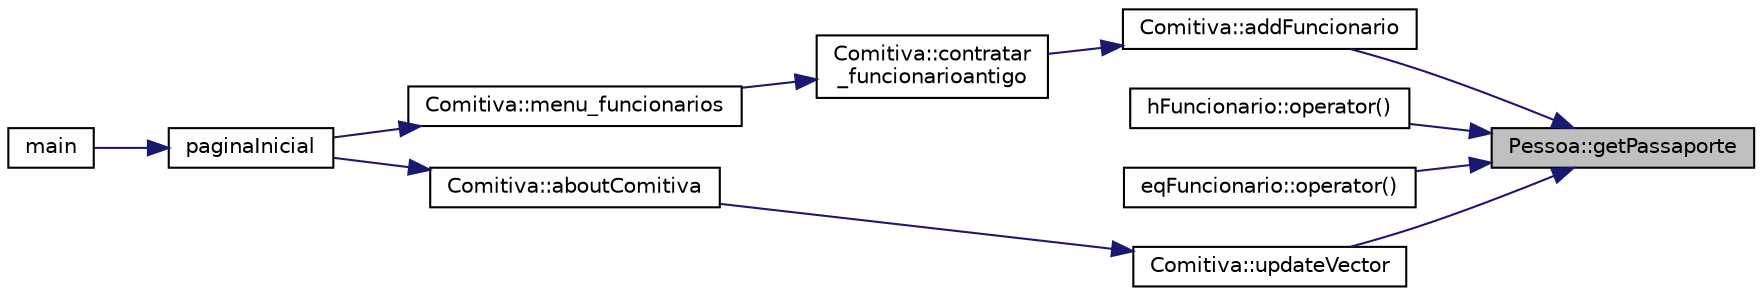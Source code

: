 digraph "Pessoa::getPassaporte"
{
 // LATEX_PDF_SIZE
  edge [fontname="Helvetica",fontsize="10",labelfontname="Helvetica",labelfontsize="10"];
  node [fontname="Helvetica",fontsize="10",shape=record];
  rankdir="RL";
  Node1 [label="Pessoa::getPassaporte",height=0.2,width=0.4,color="black", fillcolor="grey75", style="filled", fontcolor="black",tooltip="Retorna o número de passaporte da Pessoa."];
  Node1 -> Node2 [dir="back",color="midnightblue",fontsize="10",style="solid",fontname="Helvetica"];
  Node2 [label="Comitiva::addFuncionario",height=0.2,width=0.4,color="black", fillcolor="white", style="filled",URL="$class_comitiva.html#a248cb71f1620b15c5063e26033947c5c",tooltip="Esta função adiciona um staff do vetor \"pessoas\", atualizando o ficheiro antes de retornar true."];
  Node2 -> Node3 [dir="back",color="midnightblue",fontsize="10",style="solid",fontname="Helvetica"];
  Node3 [label="Comitiva::contratar\l_funcionarioantigo",height=0.2,width=0.4,color="black", fillcolor="white", style="filled",URL="$class_comitiva.html#a506f42d98eec72ededb075b26c10b609",tooltip="Esta função remove um funcionario antigo do ficheiro (staffantigos.txt), adicionando aos funcionarios..."];
  Node3 -> Node4 [dir="back",color="midnightblue",fontsize="10",style="solid",fontname="Helvetica"];
  Node4 [label="Comitiva::menu_funcionarios",height=0.2,width=0.4,color="black", fillcolor="white", style="filled",URL="$class_comitiva.html#aeef0ddc5e27ecc05d29a62ade8bc6607",tooltip="Mostra o menu para operacoes de funcionarios que podem ser feitas."];
  Node4 -> Node5 [dir="back",color="midnightblue",fontsize="10",style="solid",fontname="Helvetica"];
  Node5 [label="paginaInicial",height=0.2,width=0.4,color="black", fillcolor="white", style="filled",URL="$menu_8h.html#a96dac07912e4edb4cb4e758e0130cf0d",tooltip="Esta função é o página inicial do programa. Todos os objetivos do projeto se fazem dentro desta funçã..."];
  Node5 -> Node6 [dir="back",color="midnightblue",fontsize="10",style="solid",fontname="Helvetica"];
  Node6 [label="main",height=0.2,width=0.4,color="black", fillcolor="white", style="filled",URL="$main_8cpp.html#ae66f6b31b5ad750f1fe042a706a4e3d4",tooltip=" "];
  Node1 -> Node7 [dir="back",color="midnightblue",fontsize="10",style="solid",fontname="Helvetica"];
  Node7 [label="hFuncionario::operator()",height=0.2,width=0.4,color="black", fillcolor="white", style="filled",URL="$structh_funcionario.html#aa2c39d3aa3768208716b6b959df15354",tooltip=" "];
  Node1 -> Node8 [dir="back",color="midnightblue",fontsize="10",style="solid",fontname="Helvetica"];
  Node8 [label="eqFuncionario::operator()",height=0.2,width=0.4,color="black", fillcolor="white", style="filled",URL="$structeq_funcionario.html#a7eb4409ddf98eeb6518a4734dba12624",tooltip=" "];
  Node1 -> Node9 [dir="back",color="midnightblue",fontsize="10",style="solid",fontname="Helvetica"];
  Node9 [label="Comitiva::updateVector",height=0.2,width=0.4,color="black", fillcolor="white", style="filled",URL="$class_comitiva.html#a3163c7ec357831d98a23724f2ce9004f",tooltip="Esta função atualiza o vector 'pessoas' a partir da heap 'funcionarios' para que o ficheiro 'portugal..."];
  Node9 -> Node10 [dir="back",color="midnightblue",fontsize="10",style="solid",fontname="Helvetica"];
  Node10 [label="Comitiva::aboutComitiva",height=0.2,width=0.4,color="black", fillcolor="white", style="filled",URL="$class_comitiva.html#a3781e251409ca01dfdc898e66285c954",tooltip="Esta função mostra as opções para interagir com a Comitiva (adicionar, editar, eliminar,..."];
  Node10 -> Node5 [dir="back",color="midnightblue",fontsize="10",style="solid",fontname="Helvetica"];
}
